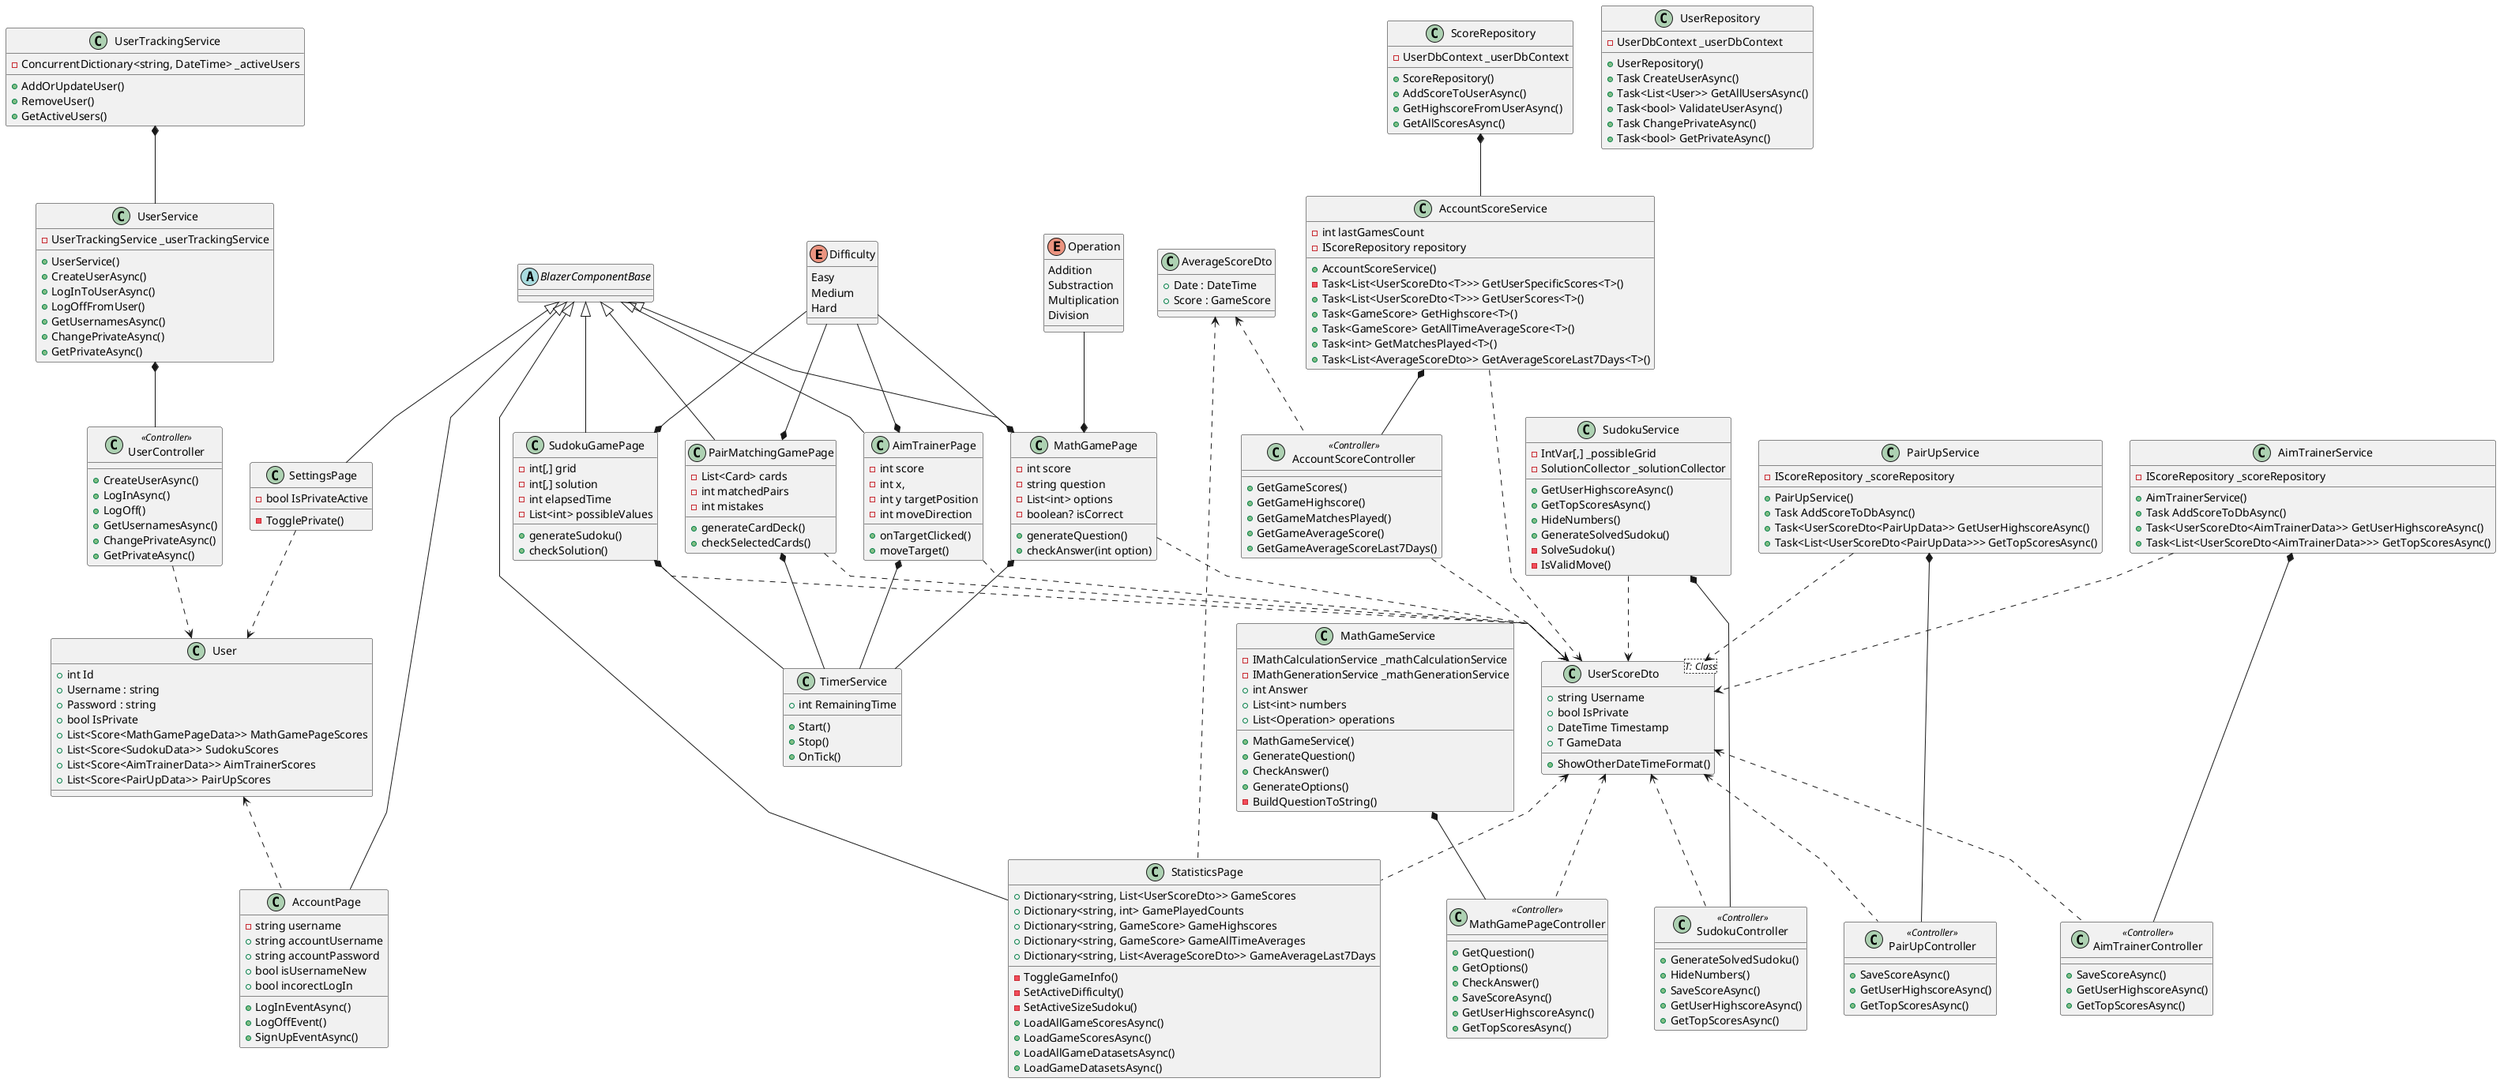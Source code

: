 @startuml
skinparam linetype polyline
'skinparam linetype ortho
' ======== Abstract Classes and Enumerations ========
enum Difficulty {
Easy
Medium
Hard
}

Difficulty --* MathGamePage
Difficulty --* SudokuGamePage
Difficulty --* PairMatchingGamePage
Difficulty --* AimTrainerPage

enum Operation {
Addition
Substraction
Multiplication
Division
}

Operation --* MathGamePage


' ======== User/Account Domain ========
'abstract class User {
'+int userId
'+String username
'+String password
'+boolean isAuthorized
'+login()
'+logout()
'+signUp()
'}

'User <|-- Player

' ======== Application Pages ========
abstract class BlazerComponentBase {
}

class AccountPage extends BlazerComponentBase {
  - string username 
  + string accountUsername
  + string accountPassword
  + bool isUsernameNew
  + bool incorectLogIn

  + LogInEventAsync()
  + LogOffEvent()
  + SignUpEventAsync()
}

class User {
  + int Id
  + Username : string
  + Password : string
  + bool IsPrivate
  + List<Score<MathGamePageData>> MathGamePageScores
  + List<Score<SudokuData>> SudokuScores
  + List<Score<AimTrainerData>> AimTrainerScores
  + List<Score<PairUpData>> PairUpScores
}

User <.. AccountPage
UserController ..> User

class MathGamePage extends BlazerComponentBase {
-int score
-string question
-List<int> options
-boolean? isCorrect
+generateQuestion()
+checkAnswer(int option)
}

class SudokuGamePage extends BlazerComponentBase {
-int[,] grid
-int[,] solution
-int elapsedTime
-List<int> possibleValues
+generateSudoku()
+checkSolution()
}

class PairMatchingGamePage extends BlazerComponentBase {
-List<Card> cards
-int matchedPairs
-int mistakes
+generateCardDeck()
+checkSelectedCards()
}

class AimTrainerPage extends BlazerComponentBase {
-int score
-int x,
-int y targetPosition
-int moveDirection
+onTargetClicked()
+moveTarget()
}


class SettingsPage extends BlazerComponentBase {
  - bool IsPrivateActive
  - TogglePrivate()
}

class UserScoreDto <T: Class> {
  + string Username
  + bool IsPrivate
  + DateTime Timestamp
  + T GameData 
  + ShowOtherDateTimeFormat()
}

UserScoreDto <.. StatisticsPage

MathGamePage ..> UserScoreDto
SudokuGamePage ..> UserScoreDto
PairMatchingGamePage ..> UserScoreDto
AimTrainerPage ..> UserScoreDto


 UserScoreDto <.. MathGamePageController
 UserScoreDto <.. SudokuController
 UserScoreDto <.. PairUpController  
 UserScoreDto <.. AimTrainerController



' ======== Statistics/High Score Domain ========
class StatisticsPage extends BlazerComponentBase {
  + Dictionary<string, List<UserScoreDto>> GameScores 
  + Dictionary<string, int> GamePlayedCounts
  + Dictionary<string, GameScore> GameHighscores
  + Dictionary<string, GameScore> GameAllTimeAverages
  + Dictionary<string, List<AverageScoreDto>> GameAverageLast7Days

  - ToggleGameInfo()
  - SetActiveDifficulty()
  - SetActiveSizeSudoku()
  + LoadAllGameScoresAsync()
  + LoadGameScoresAsync()
  + LoadAllGameDatasetsAsync()
  + LoadGameDatasetsAsync()
}



class AverageScoreDto {
  + Date : DateTime
  + Score : GameScore
}

AverageScoreDto <.. StatisticsPage
AverageScoreDto <.. AccountScoreController
AccountScoreController ..> UserScoreDto


' ======== Timer Service ========
class TimerService {
+int RemainingTime
+Start()
+Stop()
+OnTick()
}

AimTrainerPage *-- TimerService
SudokuGamePage *-- TimerService
PairMatchingGamePage *-- TimerService
MathGamePage *-- TimerService


' ======== Services (Subset) ========

'User ..> AuthService

' ======== Controllers ========
class AccountScoreController <<Controller>> {
+GetGameScores()
+GetGameHighscore()
+GetGameMatchesPlayed()
+GetGameAverageScore()
+GetGameAverageScoreLast7Days()
}


class AimTrainerController <<Controller>> {
+SaveScoreAsync()
+GetUserHighscoreAsync()
+GetTopScoresAsync()
}

class MathGamePageController <<Controller>> {
+GetQuestion()
+GetOptions()
+CheckAnswer()
+SaveScoreAsync()
+GetUserHighscoreAsync()
+GetTopScoresAsync()
}

class PairUpController <<Controller>> {
+SaveScoreAsync()
+GetUserHighscoreAsync()
+GetTopScoresAsync()
}

class SudokuController <<Controller>> {
+GenerateSolvedSudoku()
+HideNumbers()
+SaveScoreAsync()
+GetUserHighscoreAsync()
+GetTopScoresAsync()
}

class UserController <<Controller>> {
+CreateUserAsync()
+LogInAsync()
+LogOff()
+GetUsernamesAsync()
+ChangePrivateAsync()
+GetPrivateAsync()
}



' ======== Relationships for Controllers ========
SettingsPage ..> User


class AccountScoreService {
  - int lastGamesCount
  - IScoreRepository repository

  + AccountScoreService()
  - Task<List<UserScoreDto<T>>> GetUserSpecificScores<T>()
  + Task<List<UserScoreDto<T>>> GetUserScores<T>()
  + Task<GameScore> GetHighscore<T>()
  + Task<GameScore> GetAllTimeAverageScore<T>()
  + Task<int> GetMatchesPlayed<T>()
  + Task<List<AverageScoreDto>> GetAverageScoreLast7Days<T>()
}

AccountScoreService *-- AccountScoreController
AccountScoreService ..> UserScoreDto

class AimTrainerService {
  - IScoreRepository _scoreRepository

  + AimTrainerService()
  + Task AddScoreToDbAsync()
  + Task<UserScoreDto<AimTrainerData>> GetUserHighscoreAsync()
  + Task<List<UserScoreDto<AimTrainerData>>> GetTopScoresAsync()
}

AimTrainerService *-- AimTrainerController
AimTrainerService ..> UserScoreDto

class PairUpService {
  - IScoreRepository _scoreRepository

  + PairUpService()
  + Task AddScoreToDbAsync()
  + Task<UserScoreDto<PairUpData>> GetUserHighscoreAsync()
  + Task<List<UserScoreDto<PairUpData>>> GetTopScoresAsync()
}

PairUpService *-- PairUpController
PairUpService ..> UserScoreDto

class SudokuService {
  - IntVar[,] _possibleGrid
  - SolutionCollector _solutionCollector

  + GetUserHighscoreAsync()
  + GetTopScoresAsync()
  + HideNumbers()
  + GenerateSolvedSudoku()
  - SolveSudoku()
  - IsValidMove()
}

SudokuService *-- SudokuController
SudokuService ..> UserScoreDto

class UserService {
  - UserTrackingService _userTrackingService

  + UserService()
  + CreateUserAsync()
  + LogInToUserAsync()
  + LogOffFromUser()
  + GetUsernamesAsync()
  + ChangePrivateAsync()
  + GetPrivateAsync()
}

UserService *-- UserController

class UserTrackingService {
  - ConcurrentDictionary<string, DateTime> _activeUsers

  + AddOrUpdateUser()
  + RemoveUser()
  + GetActiveUsers()
}

UserTrackingService *-- UserService

class MathGameService {
  - IMathCalculationService _mathCalculationService
  - IMathGenerationService _mathGenerationService
  + int Answer
  + List<int> numbers
  + List<Operation> operations

  + MathGameService()
  + GenerateQuestion()
  + CheckAnswer()
  + GenerateOptions()
  - BuildQuestionToString()
}

MathGameService *-- MathGamePageController

class ScoreRepository {
  - UserDbContext _userDbContext

  + ScoreRepository()
  + AddScoreToUserAsync()
  + GetHighscoreFromUserAsync()
  + GetAllScoresAsync()
}

ScoreRepository *-- AccountScoreService

class UserRepository {
  - UserDbContext _userDbContext

  + UserRepository()
  + Task CreateUserAsync()
  + Task<List<User>> GetAllUsersAsync()
  + Task<bool> ValidateUserAsync()
  + Task ChangePrivateAsync()
  + Task<bool> GetPrivateAsync()
}

@enduml